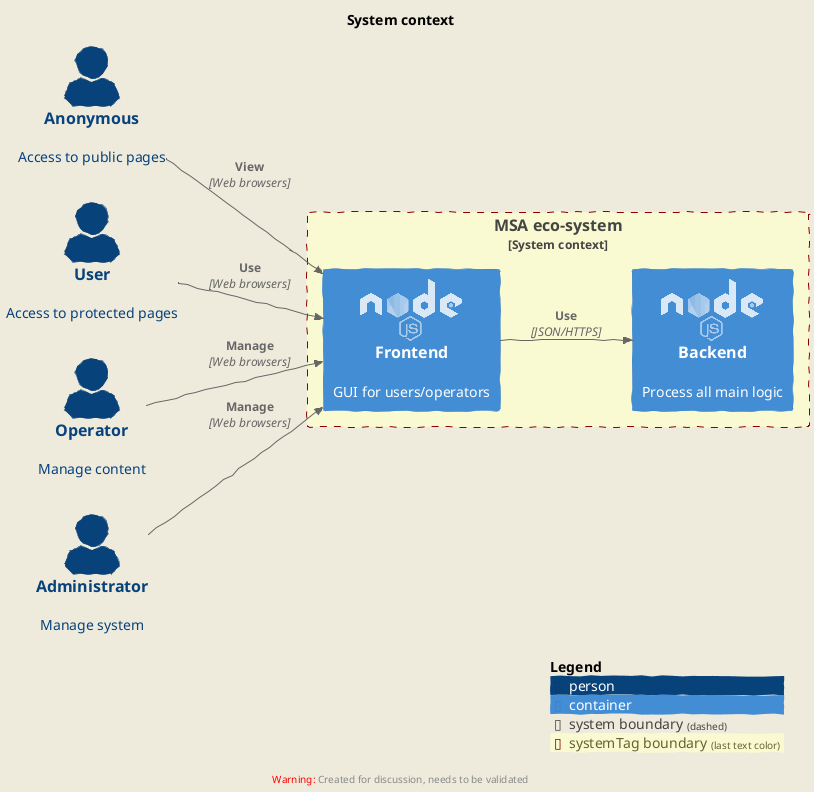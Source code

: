 @startuml System context
!include <C4/C4_Container>

!include <logos/nodejs.puml>

title System context

LAYOUT_AS_SKETCH()
LAYOUT_LANDSCAPE()
SHOW_PERSON_PORTRAIT()

AddBoundaryTag(systemTag, $bgColor="LightGoldenRodYellow", $borderColor="DarkRed", $type="System context")

Person(anonymous, "Anonymous", "Access to public pages")
Person(user, "User", "Access to protected pages")
Person(ops, "Operator", "Manage content")
Person(admin, "Administrator", "Manage system")

System_Boundary(systemBoundary, "MSA eco-system", $tags="systemTag") {
  Container(fe, "Frontend", $descr="GUI for users/operators", $sprite="nodejs")
  Container(be, "Backend", $descr="Process all main logic", $sprite="nodejs")
}

Rel(anonymous, fe, "View", "Web browsers")
Rel(user, fe, "Use", "Web browsers")
Rel(ops, fe, "Manage", "Web browsers")
Rel(admin, fe, "Manage", "Web browsers")

Rel(fe, be, "Use", "JSON/HTTPS")

SHOW_LEGEND()

@enduml
